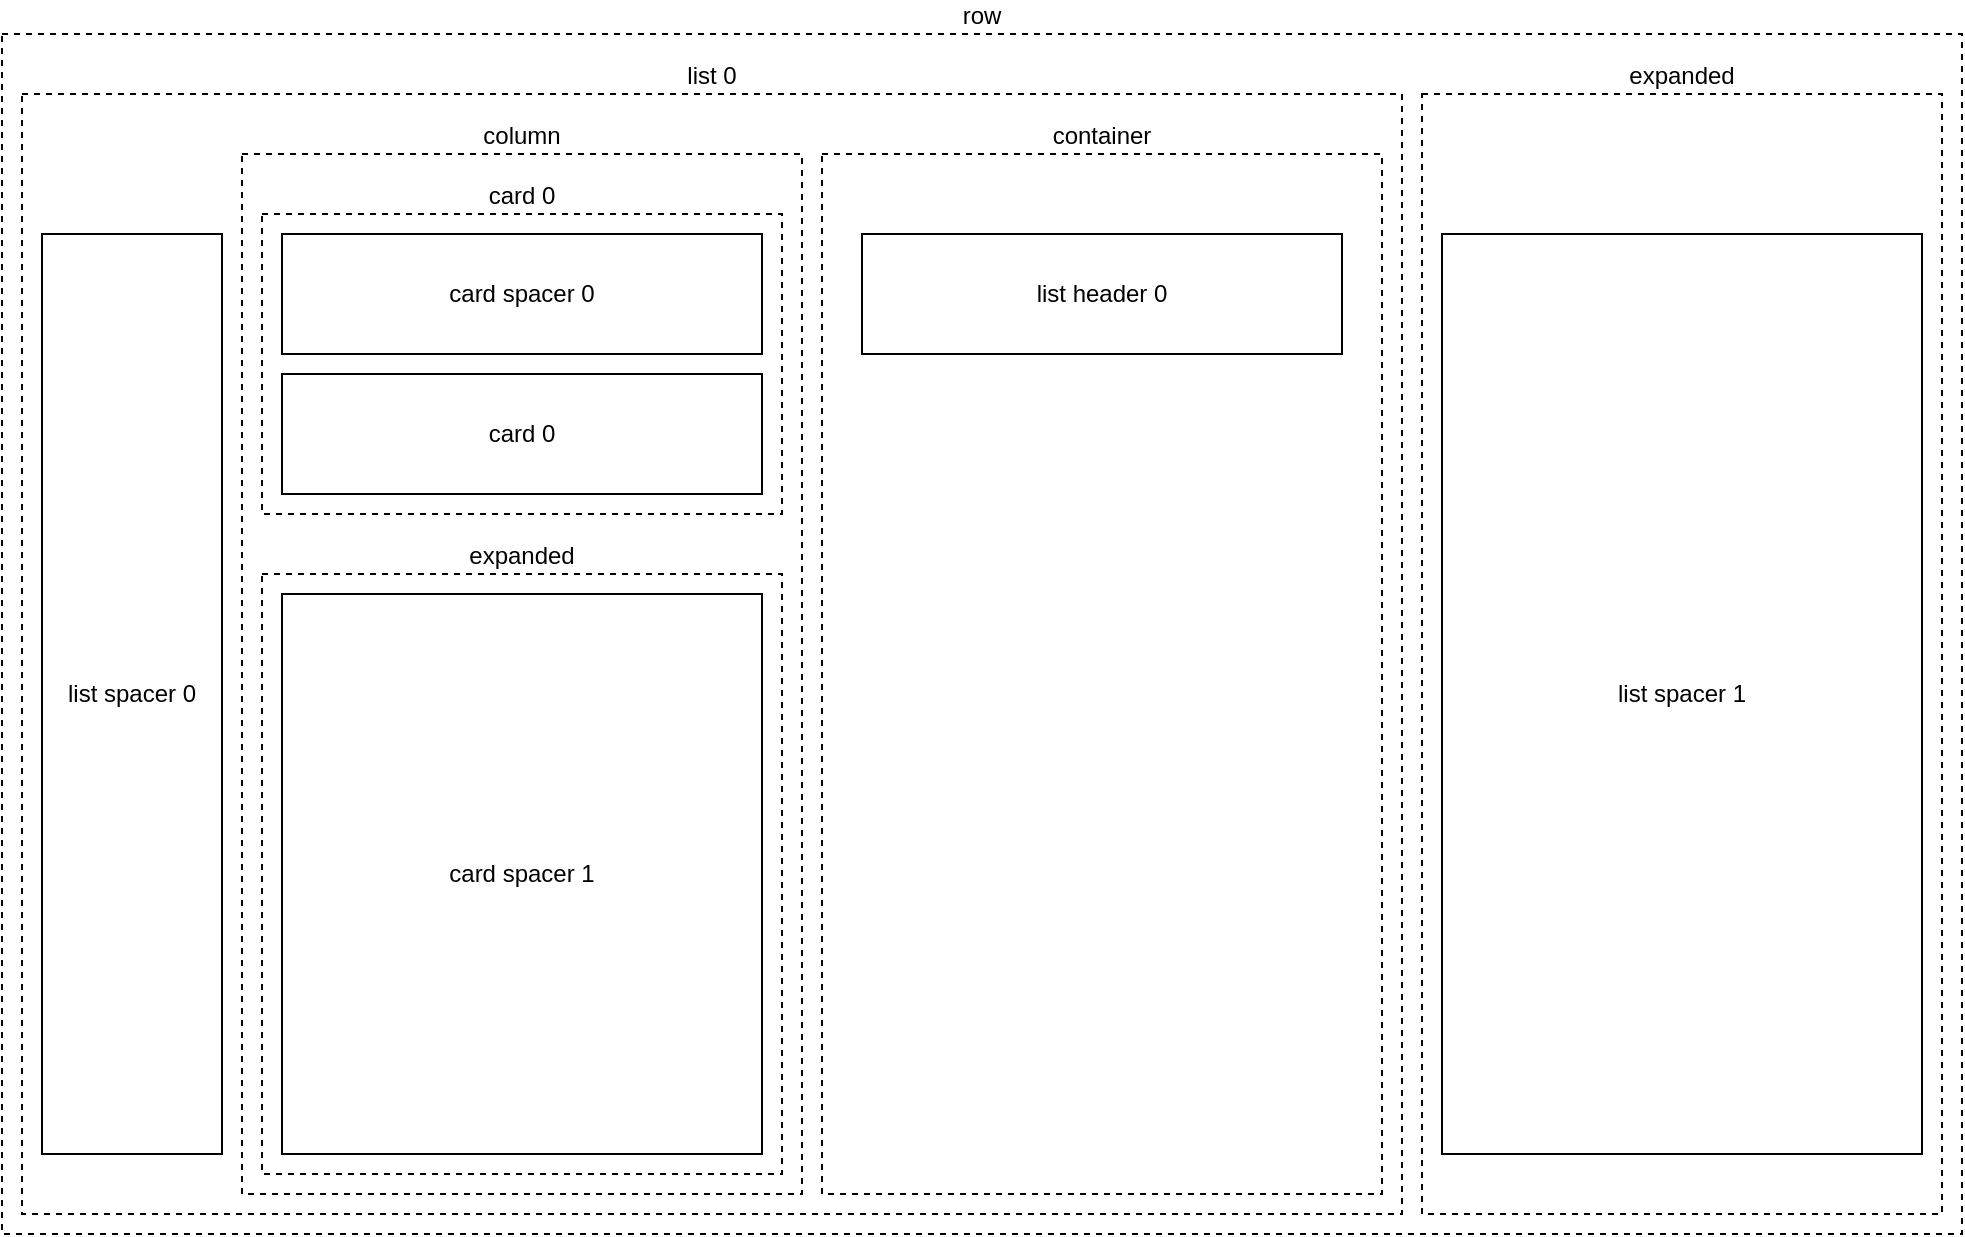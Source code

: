<mxfile version="14.5.1" type="device" pages="4"><diagram id="wFE0QG_FPsp0jaGvCLVb" name="Page-1"><mxGraphModel dx="1038" dy="607" grid="1" gridSize="10" guides="1" tooltips="1" connect="1" arrows="1" fold="1" page="1" pageScale="1" pageWidth="1169" pageHeight="827" math="0" shadow="0"><root><mxCell id="0"/><mxCell id="1" parent="0"/><mxCell id="UCu_XfzdOFjGGNM7UJWu-21" value="row" style="rounded=0;whiteSpace=wrap;html=1;align=center;labelPosition=center;verticalLabelPosition=top;verticalAlign=bottom;dashed=1;" parent="1" vertex="1"><mxGeometry x="40" y="40" width="980" height="600" as="geometry"/></mxCell><mxCell id="UCu_XfzdOFjGGNM7UJWu-23" value="list 0" style="rounded=0;whiteSpace=wrap;html=1;dashed=1;align=center;labelPosition=center;verticalLabelPosition=top;verticalAlign=bottom;" parent="1" vertex="1"><mxGeometry x="50" y="70" width="690" height="560" as="geometry"/></mxCell><mxCell id="UCu_XfzdOFjGGNM7UJWu-4" value="column" style="rounded=0;whiteSpace=wrap;html=1;labelPosition=center;verticalLabelPosition=top;align=center;verticalAlign=bottom;dashed=1;" parent="1" vertex="1"><mxGeometry x="160" y="100" width="280" height="520" as="geometry"/></mxCell><mxCell id="DiwzHdvPPkiPgO_SixfP-7" value="card 0" style="rounded=0;whiteSpace=wrap;html=1;dashed=1;labelPosition=center;verticalLabelPosition=top;align=center;verticalAlign=bottom;" vertex="1" parent="1"><mxGeometry x="170" y="130" width="260" height="150" as="geometry"/></mxCell><mxCell id="UCu_XfzdOFjGGNM7UJWu-14" value="expanded" style="rounded=0;whiteSpace=wrap;html=1;align=center;labelPosition=center;verticalLabelPosition=top;verticalAlign=bottom;dashed=1;" parent="1" vertex="1"><mxGeometry x="170" y="310" width="260" height="300" as="geometry"/></mxCell><mxCell id="UCu_XfzdOFjGGNM7UJWu-17" value="container" style="rounded=0;whiteSpace=wrap;html=1;align=center;labelPosition=center;verticalLabelPosition=top;verticalAlign=bottom;dashed=1;" parent="1" vertex="1"><mxGeometry x="450" y="100" width="280" height="520" as="geometry"/></mxCell><mxCell id="UCu_XfzdOFjGGNM7UJWu-19" value="expanded" style="rounded=0;whiteSpace=wrap;html=1;align=center;labelPosition=center;verticalLabelPosition=top;verticalAlign=bottom;dashed=1;" parent="1" vertex="1"><mxGeometry x="750" y="70" width="260" height="560" as="geometry"/></mxCell><mxCell id="DiwzHdvPPkiPgO_SixfP-1" value="list spacer 0" style="rounded=0;whiteSpace=wrap;html=1;labelPosition=center;verticalLabelPosition=middle;align=center;verticalAlign=middle;" vertex="1" parent="1"><mxGeometry x="60" y="140" width="90" height="460" as="geometry"/></mxCell><mxCell id="DiwzHdvPPkiPgO_SixfP-3" value="card spacer 0" style="rounded=0;whiteSpace=wrap;html=1;labelPosition=center;verticalLabelPosition=middle;align=center;verticalAlign=middle;" vertex="1" parent="1"><mxGeometry x="180" y="140" width="240" height="60" as="geometry"/></mxCell><mxCell id="DiwzHdvPPkiPgO_SixfP-4" value="card 0" style="rounded=0;whiteSpace=wrap;html=1;labelPosition=center;verticalLabelPosition=middle;align=center;verticalAlign=middle;" vertex="1" parent="1"><mxGeometry x="180" y="210" width="240" height="60" as="geometry"/></mxCell><mxCell id="DiwzHdvPPkiPgO_SixfP-8" value="card spacer 1" style="rounded=0;whiteSpace=wrap;html=1;" vertex="1" parent="1"><mxGeometry x="180" y="320" width="240" height="280" as="geometry"/></mxCell><mxCell id="DiwzHdvPPkiPgO_SixfP-9" value="list header 0" style="rounded=0;whiteSpace=wrap;html=1;" vertex="1" parent="1"><mxGeometry x="470" y="140" width="240" height="60" as="geometry"/></mxCell><mxCell id="DiwzHdvPPkiPgO_SixfP-10" value="list spacer 1" style="rounded=0;whiteSpace=wrap;html=1;" vertex="1" parent="1"><mxGeometry x="760" y="140" width="240" height="460" as="geometry"/></mxCell></root></mxGraphModel></diagram><diagram id="g2GQadb_VWvH7rmoyVyf" name="Page-2"><mxGraphModel dx="1024" dy="592" grid="1" gridSize="10" guides="1" tooltips="1" connect="1" arrows="1" fold="1" page="1" pageScale="1" pageWidth="1169" pageHeight="827" math="0" shadow="0"><root><mxCell id="Rcla7vedJANSOx6-ZJg1-0"/><mxCell id="Rcla7vedJANSOx6-ZJg1-1" parent="Rcla7vedJANSOx6-ZJg1-0"/><mxCell id="Rcla7vedJANSOx6-ZJg1-6" value="InteractiveViewer" style="rounded=0;whiteSpace=wrap;html=1;verticalAlign=bottom;align=right;" parent="Rcla7vedJANSOx6-ZJg1-1" vertex="1"><mxGeometry x="40" y="90" width="920" height="480" as="geometry"/></mxCell><mxCell id="Rcla7vedJANSOx6-ZJg1-2" value="Viewport" style="rounded=0;whiteSpace=wrap;html=1;dashed=1;fillColor=none;" parent="Rcla7vedJANSOx6-ZJg1-1" vertex="1"><mxGeometry x="50" y="100" width="520" height="290" as="geometry"/></mxCell><mxCell id="Rcla7vedJANSOx6-ZJg1-3" value="constraints.maxWidth" style="endArrow=classic;startArrow=classic;html=1;" parent="Rcla7vedJANSOx6-ZJg1-1" edge="1"><mxGeometry width="50" height="50" relative="1" as="geometry"><mxPoint x="50" y="120" as="sourcePoint"/><mxPoint x="570" y="120" as="targetPoint"/></mxGeometry></mxCell><mxCell id="Rcla7vedJANSOx6-ZJg1-4" value="constraints.maxHeight" style="endArrow=classic;startArrow=classic;html=1;" parent="Rcla7vedJANSOx6-ZJg1-1" edge="1"><mxGeometry width="50" height="50" relative="1" as="geometry"><mxPoint x="550" y="390" as="sourcePoint"/><mxPoint x="550" y="100" as="targetPoint"/></mxGeometry></mxCell><mxCell id="Rcla7vedJANSOx6-ZJg1-7" value="calculatedMaxWidth" style="endArrow=classic;startArrow=classic;html=1;" parent="Rcla7vedJANSOx6-ZJg1-1" edge="1"><mxGeometry width="50" height="50" relative="1" as="geometry"><mxPoint x="40" y="70" as="sourcePoint"/><mxPoint x="960" y="70" as="targetPoint"/></mxGeometry></mxCell><mxCell id="Rcla7vedJANSOx6-ZJg1-8" value="calculatedMaxHeight" style="endArrow=classic;startArrow=classic;html=1;" parent="Rcla7vedJANSOx6-ZJg1-1" edge="1"><mxGeometry width="50" height="50" relative="1" as="geometry"><mxPoint x="980" y="570" as="sourcePoint"/><mxPoint x="980" y="90" as="targetPoint"/></mxGeometry></mxCell><mxCell id="Rcla7vedJANSOx6-ZJg1-9" value="" style="curved=1;endArrow=open;html=1;entryX=0;entryY=0;entryDx=0;entryDy=0;endFill=0;exitX=0.5;exitY=0;exitDx=0;exitDy=0;" parent="Rcla7vedJANSOx6-ZJg1-1" source="Rcla7vedJANSOx6-ZJg1-10" target="Rcla7vedJANSOx6-ZJg1-6" edge="1"><mxGeometry width="50" height="50" relative="1" as="geometry"><mxPoint x="180" y="420" as="sourcePoint"/><mxPoint x="230" y="370" as="targetPoint"/><Array as="points"><mxPoint x="220" y="290"/><mxPoint x="-30" y="100"/></Array></mxGeometry></mxCell><mxCell id="Rcla7vedJANSOx6-ZJg1-10" value="Translation: (0, 0)" style="text;html=1;strokeColor=none;fillColor=none;align=center;verticalAlign=middle;whiteSpace=wrap;rounded=0;dashed=1;" parent="Rcla7vedJANSOx6-ZJg1-1" vertex="1"><mxGeometry x="110" y="470" width="130" height="20" as="geometry"/></mxCell><mxCell id="Rcla7vedJANSOx6-ZJg1-11" value="Viewport" style="rounded=0;whiteSpace=wrap;html=1;dashed=1;fillColor=none;" parent="Rcla7vedJANSOx6-ZJg1-1" vertex="1"><mxGeometry x="430" y="269" width="520" height="290" as="geometry"/></mxCell><mxCell id="Rcla7vedJANSOx6-ZJg1-12" value="" style="curved=1;endArrow=open;html=1;entryX=0;entryY=0;entryDx=0;entryDy=0;endFill=0;" parent="Rcla7vedJANSOx6-ZJg1-1" source="Rcla7vedJANSOx6-ZJg1-13" target="Rcla7vedJANSOx6-ZJg1-11" edge="1"><mxGeometry width="50" height="50" relative="1" as="geometry"><mxPoint x="610" y="40" as="sourcePoint"/><mxPoint x="700" y="20" as="targetPoint"/><Array as="points"><mxPoint x="730" y="300"/><mxPoint x="500" y="120"/></Array></mxGeometry></mxCell><mxCell id="Rcla7vedJANSOx6-ZJg1-13" value="Translation:&lt;br&gt;(constraints.maxWidth -&amp;nbsp;calculatedMaxWidth,&lt;br&gt;&amp;nbsp;constraints.maxHeight - calculatedMaxHeight)" style="text;html=1;strokeColor=none;fillColor=none;align=left;verticalAlign=middle;whiteSpace=wrap;rounded=0;dashed=1;" parent="Rcla7vedJANSOx6-ZJg1-1" vertex="1"><mxGeometry x="610" y="130" width="310" height="30" as="geometry"/></mxCell><mxCell id="Rcla7vedJANSOx6-ZJg1-16" value="Conditions:&lt;br&gt;1. calculatedMaxHeight &amp;gt; constrains.maxHeight&lt;br&gt;2. calculatedMaxWidth &amp;gt; constraints.maxWidth&lt;br&gt;3. scale = 1:1&lt;br&gt;4. rotation off&lt;br&gt;5. translation applies on InteractiveViewer's child, not Viewport" style="text;html=1;strokeColor=none;fillColor=none;align=left;verticalAlign=top;whiteSpace=wrap;rounded=0;dashed=1;" parent="Rcla7vedJANSOx6-ZJg1-1" vertex="1"><mxGeometry x="130" y="600" width="360" height="20" as="geometry"/></mxCell><mxCell id="Rcla7vedJANSOx6-ZJg1-21" value="" style="group" parent="Rcla7vedJANSOx6-ZJg1-1" vertex="1" connectable="0"><mxGeometry x="440" y="280" width="60" height="40" as="geometry"/></mxCell><mxCell id="Rcla7vedJANSOx6-ZJg1-18" value="" style="rounded=0;whiteSpace=wrap;html=1;dashed=1;fillColor=none;align=left;" parent="Rcla7vedJANSOx6-ZJg1-21" vertex="1"><mxGeometry width="60" height="40" as="geometry"/></mxCell><mxCell id="Rcla7vedJANSOx6-ZJg1-19" value="" style="shape=flexArrow;endArrow=classic;html=1;dashed=1;" parent="Rcla7vedJANSOx6-ZJg1-21" edge="1"><mxGeometry width="50" height="50" relative="1" as="geometry"><mxPoint x="47.5" y="30" as="sourcePoint"/><mxPoint x="12.5" y="10" as="targetPoint"/></mxGeometry></mxCell><mxCell id="Rcla7vedJANSOx6-ZJg1-27" value="" style="group" parent="Rcla7vedJANSOx6-ZJg1-1" vertex="1" connectable="0"><mxGeometry x="440" y="510" width="60" height="40" as="geometry"/></mxCell><mxCell id="Rcla7vedJANSOx6-ZJg1-28" value="" style="rounded=0;whiteSpace=wrap;html=1;dashed=1;fillColor=none;align=left;flipV=1;" parent="Rcla7vedJANSOx6-ZJg1-27" vertex="1"><mxGeometry width="60" height="40" as="geometry"/></mxCell><mxCell id="Rcla7vedJANSOx6-ZJg1-29" value="" style="shape=flexArrow;endArrow=classic;html=1;dashed=1;flipV=1;" parent="Rcla7vedJANSOx6-ZJg1-27" edge="1"><mxGeometry width="50" height="50" relative="1" as="geometry"><mxPoint x="47.5" y="30" as="sourcePoint"/><mxPoint x="12.5" y="10" as="targetPoint"/></mxGeometry></mxCell><mxCell id="Rcla7vedJANSOx6-ZJg1-30" value="" style="group" parent="Rcla7vedJANSOx6-ZJg1-1" vertex="1" connectable="0"><mxGeometry x="880" y="280" width="60" height="40" as="geometry"/></mxCell><mxCell id="Rcla7vedJANSOx6-ZJg1-31" value="" style="rounded=0;whiteSpace=wrap;html=1;dashed=1;fillColor=none;align=left;flipH=1;" parent="Rcla7vedJANSOx6-ZJg1-30" vertex="1"><mxGeometry width="60" height="40" as="geometry"/></mxCell><mxCell id="Rcla7vedJANSOx6-ZJg1-32" value="" style="shape=flexArrow;endArrow=classic;html=1;dashed=1;flipH=1;" parent="Rcla7vedJANSOx6-ZJg1-30" edge="1"><mxGeometry width="50" height="50" relative="1" as="geometry"><mxPoint x="47.5" y="30" as="sourcePoint"/><mxPoint x="12.5" y="10" as="targetPoint"/></mxGeometry></mxCell><mxCell id="Rcla7vedJANSOx6-ZJg1-33" value="" style="group" parent="Rcla7vedJANSOx6-ZJg1-1" vertex="1" connectable="0"><mxGeometry x="880" y="510" width="60" height="40" as="geometry"/></mxCell><mxCell id="Rcla7vedJANSOx6-ZJg1-34" value="" style="rounded=0;whiteSpace=wrap;html=1;dashed=1;fillColor=none;align=left;flipH=1;flipV=1;" parent="Rcla7vedJANSOx6-ZJg1-33" vertex="1"><mxGeometry width="60" height="40" as="geometry"/></mxCell><mxCell id="Rcla7vedJANSOx6-ZJg1-35" value="" style="shape=flexArrow;endArrow=classic;html=1;dashed=1;flipH=1;flipV=1;" parent="Rcla7vedJANSOx6-ZJg1-33" edge="1"><mxGeometry width="50" height="50" relative="1" as="geometry"><mxPoint x="47.5" y="30" as="sourcePoint"/><mxPoint x="12.5" y="10" as="targetPoint"/></mxGeometry></mxCell><mxCell id="Rcla7vedJANSOx6-ZJg1-37" value="" style="group" parent="Rcla7vedJANSOx6-ZJg1-1" vertex="1" connectable="0"><mxGeometry x="510" y="280" width="360" height="40" as="geometry"/></mxCell><mxCell id="Rcla7vedJANSOx6-ZJg1-38" value="" style="rounded=0;whiteSpace=wrap;html=1;dashed=1;fillColor=none;align=left;" parent="Rcla7vedJANSOx6-ZJg1-37" vertex="1"><mxGeometry width="360" height="40" as="geometry"/></mxCell><mxCell id="Rcla7vedJANSOx6-ZJg1-39" value="" style="shape=flexArrow;endArrow=classic;html=1;dashed=1;exitX=0.5;exitY=0.75;exitDx=0;exitDy=0;exitPerimeter=0;" parent="Rcla7vedJANSOx6-ZJg1-37" edge="1"><mxGeometry width="50" height="50" relative="1" as="geometry"><mxPoint x="179.83" y="33" as="sourcePoint"/><mxPoint x="179.83" y="7" as="targetPoint"/></mxGeometry></mxCell><mxCell id="Rcla7vedJANSOx6-ZJg1-41" value="" style="group" parent="Rcla7vedJANSOx6-ZJg1-1" vertex="1" connectable="0"><mxGeometry x="510" y="510" width="360" height="40" as="geometry"/></mxCell><mxCell id="Rcla7vedJANSOx6-ZJg1-42" value="" style="rounded=0;whiteSpace=wrap;html=1;dashed=1;fillColor=none;align=left;flipV=1;" parent="Rcla7vedJANSOx6-ZJg1-41" vertex="1"><mxGeometry width="360" height="40" as="geometry"/></mxCell><mxCell id="Rcla7vedJANSOx6-ZJg1-43" value="" style="shape=flexArrow;endArrow=classic;html=1;dashed=1;exitX=0.5;exitY=0.75;exitDx=0;exitDy=0;exitPerimeter=0;flipV=1;" parent="Rcla7vedJANSOx6-ZJg1-41" edge="1"><mxGeometry width="50" height="50" relative="1" as="geometry"><mxPoint x="179.83" y="33" as="sourcePoint"/><mxPoint x="179.83" y="7" as="targetPoint"/></mxGeometry></mxCell><mxCell id="Rcla7vedJANSOx6-ZJg1-44" value="" style="group" parent="Rcla7vedJANSOx6-ZJg1-1" vertex="1" connectable="0"><mxGeometry x="440" y="330" width="60" height="170" as="geometry"/></mxCell><mxCell id="Rcla7vedJANSOx6-ZJg1-45" value="" style="rounded=0;whiteSpace=wrap;html=1;dashed=1;fillColor=none;align=left;flipV=1;" parent="Rcla7vedJANSOx6-ZJg1-44" vertex="1"><mxGeometry width="60" height="170" as="geometry"/></mxCell><mxCell id="Rcla7vedJANSOx6-ZJg1-46" value="" style="shape=flexArrow;endArrow=classic;html=1;dashed=1;flipV=1;" parent="Rcla7vedJANSOx6-ZJg1-44" edge="1"><mxGeometry width="50" height="50" relative="1" as="geometry"><mxPoint x="55" y="83" as="sourcePoint"/><mxPoint x="5" y="83" as="targetPoint"/></mxGeometry></mxCell><mxCell id="Rcla7vedJANSOx6-ZJg1-48" value="" style="rounded=0;whiteSpace=wrap;html=1;dashed=1;fillColor=none;align=left;flipV=1;flipH=1;" parent="Rcla7vedJANSOx6-ZJg1-1" vertex="1"><mxGeometry x="880" y="330" width="60" height="170" as="geometry"/></mxCell><mxCell id="Rcla7vedJANSOx6-ZJg1-49" value="" style="shape=flexArrow;endArrow=classic;html=1;dashed=1;flipV=1;flipH=1;" parent="Rcla7vedJANSOx6-ZJg1-1" edge="1"><mxGeometry width="50" height="50" relative="1" as="geometry"><mxPoint x="935" y="413.0" as="sourcePoint"/><mxPoint x="885" y="413.0" as="targetPoint"/></mxGeometry></mxCell></root></mxGraphModel></diagram><diagram id="orVPjSyg42c-U5RXhbv0" name="Page-3"><mxGraphModel dx="1024" dy="592" grid="1" gridSize="10" guides="1" tooltips="1" connect="1" arrows="1" fold="1" page="1" pageScale="1" pageWidth="1169" pageHeight="827" math="0" shadow="0"><root><mxCell id="r4okxj3ZVbTniFtrzRwz-0"/><mxCell id="r4okxj3ZVbTniFtrzRwz-1" parent="r4okxj3ZVbTniFtrzRwz-0"/><mxCell id="r4okxj3ZVbTniFtrzRwz-2" value="ViewModel" style="rounded=0;whiteSpace=wrap;html=1;" parent="r4okxj3ZVbTniFtrzRwz-1" vertex="1"><mxGeometry x="615" y="324" width="140" height="70" as="geometry"/></mxCell><mxCell id="r4okxj3ZVbTniFtrzRwz-6" value="" style="group" parent="r4okxj3ZVbTniFtrzRwz-1" vertex="1" connectable="0"><mxGeometry x="885" y="319" width="140" height="80" as="geometry"/></mxCell><mxCell id="r4okxj3ZVbTniFtrzRwz-3" value="" style="rounded=0;whiteSpace=wrap;html=1;" parent="r4okxj3ZVbTniFtrzRwz-6" vertex="1"><mxGeometry width="120" height="60" as="geometry"/></mxCell><mxCell id="r4okxj3ZVbTniFtrzRwz-4" value="" style="rounded=0;whiteSpace=wrap;html=1;" parent="r4okxj3ZVbTniFtrzRwz-6" vertex="1"><mxGeometry x="10" y="10" width="120" height="60" as="geometry"/></mxCell><mxCell id="r4okxj3ZVbTniFtrzRwz-5" value="Widgets" style="rounded=0;whiteSpace=wrap;html=1;" parent="r4okxj3ZVbTniFtrzRwz-6" vertex="1"><mxGeometry x="20" y="20" width="120" height="60" as="geometry"/></mxCell><mxCell id="r4okxj3ZVbTniFtrzRwz-7" value="observes" style="endArrow=classic;html=1;entryX=1;entryY=0.5;entryDx=0;entryDy=0;exitX=0;exitY=0.5;exitDx=0;exitDy=0;dashed=1;" parent="r4okxj3ZVbTniFtrzRwz-1" source="r4okxj3ZVbTniFtrzRwz-4" target="r4okxj3ZVbTniFtrzRwz-2" edge="1"><mxGeometry width="50" height="50" relative="1" as="geometry"><mxPoint x="735" y="504" as="sourcePoint"/><mxPoint x="785" y="454" as="targetPoint"/></mxGeometry></mxCell><mxCell id="r4okxj3ZVbTniFtrzRwz-8" value="StreamController&amp;lt;Action&amp;gt;" style="shape=cylinder3;whiteSpace=wrap;html=1;boundedLbl=1;backgroundOutline=1;size=15;direction=south;" parent="r4okxj3ZVbTniFtrzRwz-1" vertex="1"><mxGeometry x="215" y="694" width="830" height="80" as="geometry"/></mxCell><mxCell id="r4okxj3ZVbTniFtrzRwz-9" value="Controller" style="rounded=0;whiteSpace=wrap;html=1;" parent="r4okxj3ZVbTniFtrzRwz-1" vertex="1"><mxGeometry x="905" y="500" width="120" height="60" as="geometry"/></mxCell><mxCell id="r4okxj3ZVbTniFtrzRwz-10" value="" style="shape=note;whiteSpace=wrap;html=1;backgroundOutline=1;darkOpacity=0.05;size=16;" parent="r4okxj3ZVbTniFtrzRwz-1" vertex="1"><mxGeometry x="945" y="674" width="40" height="60" as="geometry"/></mxCell><mxCell id="r4okxj3ZVbTniFtrzRwz-11" value="emits" style="endArrow=classic;html=1;exitX=0.5;exitY=1;exitDx=0;exitDy=0;entryX=0.5;entryY=0;entryDx=0;entryDy=0;entryPerimeter=0;" parent="r4okxj3ZVbTniFtrzRwz-1" source="r4okxj3ZVbTniFtrzRwz-9" target="r4okxj3ZVbTniFtrzRwz-10" edge="1"><mxGeometry width="50" height="50" relative="1" as="geometry"><mxPoint x="605" y="624" as="sourcePoint"/><mxPoint x="865" y="614" as="targetPoint"/></mxGeometry></mxCell><mxCell id="r4okxj3ZVbTniFtrzRwz-12" value="calls" style="endArrow=classic;html=1;entryX=0.5;entryY=0;entryDx=0;entryDy=0;exitX=0.5;exitY=1;exitDx=0;exitDy=0;" parent="r4okxj3ZVbTniFtrzRwz-1" source="r4okxj3ZVbTniFtrzRwz-5" target="r4okxj3ZVbTniFtrzRwz-9" edge="1"><mxGeometry width="50" height="50" relative="1" as="geometry"><mxPoint x="925" y="434" as="sourcePoint"/><mxPoint x="755" y="484" as="targetPoint"/></mxGeometry></mxCell><mxCell id="r4okxj3ZVbTniFtrzRwz-13" value="" style="shape=note;whiteSpace=wrap;html=1;backgroundOutline=1;darkOpacity=0.05;size=16;" parent="r4okxj3ZVbTniFtrzRwz-1" vertex="1"><mxGeometry x="285" y="674" width="40" height="60" as="geometry"/></mxCell><mxCell id="r4okxj3ZVbTniFtrzRwz-14" value="InMemory" style="rounded=0;whiteSpace=wrap;html=1;" parent="r4okxj3ZVbTniFtrzRwz-1" vertex="1"><mxGeometry x="385" y="309" width="100" height="100" as="geometry"/></mxCell><mxCell id="r4okxj3ZVbTniFtrzRwz-16" value="Persistence" style="rounded=0;whiteSpace=wrap;html=1;" parent="r4okxj3ZVbTniFtrzRwz-1" vertex="1"><mxGeometry x="255" y="309" width="100" height="100" as="geometry"/></mxCell><mxCell id="r4okxj3ZVbTniFtrzRwz-17" value="History" style="rounded=0;whiteSpace=wrap;html=1;" parent="r4okxj3ZVbTniFtrzRwz-1" vertex="1"><mxGeometry x="125" y="309" width="100" height="100" as="geometry"/></mxCell><mxCell id="r4okxj3ZVbTniFtrzRwz-18" value="updates" style="endArrow=classic;html=1;entryX=0;entryY=0.5;entryDx=0;entryDy=0;exitX=1;exitY=0.5;exitDx=0;exitDy=0;" parent="r4okxj3ZVbTniFtrzRwz-1" source="r4okxj3ZVbTniFtrzRwz-14" target="r4okxj3ZVbTniFtrzRwz-2" edge="1"><mxGeometry width="50" height="50" relative="1" as="geometry"><mxPoint x="515" y="484" as="sourcePoint"/><mxPoint x="565" y="434" as="targetPoint"/></mxGeometry></mxCell><mxCell id="r4okxj3ZVbTniFtrzRwz-19" value="listens" style="endArrow=classic;html=1;entryX=0.5;entryY=0;entryDx=0;entryDy=0;entryPerimeter=0;exitX=0.5;exitY=1;exitDx=0;exitDy=0;dashed=1;" parent="r4okxj3ZVbTniFtrzRwz-1" source="r4okxj3ZVbTniFtrzRwz-16" target="r4okxj3ZVbTniFtrzRwz-13" edge="1"><mxGeometry width="50" height="50" relative="1" as="geometry"><mxPoint x="205" y="584" as="sourcePoint"/><mxPoint x="255" y="534" as="targetPoint"/></mxGeometry></mxCell><mxCell id="r4okxj3ZVbTniFtrzRwz-20" value="listens" style="endArrow=classic;html=1;exitX=0.5;exitY=1;exitDx=0;exitDy=0;dashed=1;" parent="r4okxj3ZVbTniFtrzRwz-1" source="r4okxj3ZVbTniFtrzRwz-14" edge="1"><mxGeometry width="50" height="50" relative="1" as="geometry"><mxPoint x="315" y="419" as="sourcePoint"/><mxPoint x="305" y="674" as="targetPoint"/></mxGeometry></mxCell><mxCell id="r4okxj3ZVbTniFtrzRwz-21" value="listens" style="endArrow=classic;html=1;exitX=0.5;exitY=1;exitDx=0;exitDy=0;dashed=1;" parent="r4okxj3ZVbTniFtrzRwz-1" source="r4okxj3ZVbTniFtrzRwz-17" edge="1"><mxGeometry width="50" height="50" relative="1" as="geometry"><mxPoint x="325" y="429" as="sourcePoint"/><mxPoint x="305" y="674" as="targetPoint"/></mxGeometry></mxCell><mxCell id="r4okxj3ZVbTniFtrzRwz-22" value="" style="shape=cylinder3;whiteSpace=wrap;html=1;boundedLbl=1;backgroundOutline=1;size=15;" parent="r4okxj3ZVbTniFtrzRwz-1" vertex="1"><mxGeometry x="275" y="54" width="60" height="80" as="geometry"/></mxCell><mxCell id="r4okxj3ZVbTniFtrzRwz-23" value="" style="shape=cylinder3;whiteSpace=wrap;html=1;boundedLbl=1;backgroundOutline=1;size=15;" parent="r4okxj3ZVbTniFtrzRwz-1" vertex="1"><mxGeometry x="145" y="54" width="60" height="80" as="geometry"/></mxCell><mxCell id="r4okxj3ZVbTniFtrzRwz-25" value="accesses" style="endArrow=classic;html=1;entryX=0.5;entryY=1;entryDx=0;entryDy=0;entryPerimeter=0;exitX=0.5;exitY=0;exitDx=0;exitDy=0;" parent="r4okxj3ZVbTniFtrzRwz-1" source="r4okxj3ZVbTniFtrzRwz-16" target="r4okxj3ZVbTniFtrzRwz-22" edge="1"><mxGeometry width="50" height="50" relative="1" as="geometry"><mxPoint x="225" y="224" as="sourcePoint"/><mxPoint x="275" y="174" as="targetPoint"/></mxGeometry></mxCell><mxCell id="r4okxj3ZVbTniFtrzRwz-26" value="accesses" style="endArrow=classic;html=1;entryX=0.5;entryY=1;entryDx=0;entryDy=0;entryPerimeter=0;exitX=0.5;exitY=0;exitDx=0;exitDy=0;" parent="r4okxj3ZVbTniFtrzRwz-1" source="r4okxj3ZVbTniFtrzRwz-17" target="r4okxj3ZVbTniFtrzRwz-23" edge="1"><mxGeometry width="50" height="50" relative="1" as="geometry"><mxPoint x="315" y="319" as="sourcePoint"/><mxPoint x="315" y="144" as="targetPoint"/></mxGeometry></mxCell><mxCell id="r4okxj3ZVbTniFtrzRwz-27" value="loads" style="endArrow=classic;html=1;exitX=0.75;exitY=0;exitDx=0;exitDy=0;entryX=0.25;entryY=0;entryDx=0;entryDy=0;jumpStyle=none;curved=1;" parent="r4okxj3ZVbTniFtrzRwz-1" source="r4okxj3ZVbTniFtrzRwz-16" target="r4okxj3ZVbTniFtrzRwz-14" edge="1"><mxGeometry x="0.119" y="-8" width="50" height="50" relative="1" as="geometry"><mxPoint x="550" y="180" as="sourcePoint"/><mxPoint x="600" y="130" as="targetPoint"/><Array as="points"><mxPoint x="370" y="280"/></Array><mxPoint as="offset"/></mxGeometry></mxCell><mxCell id="r4okxj3ZVbTniFtrzRwz-28" value="loads" style="endArrow=classic;html=1;exitX=0.75;exitY=0;exitDx=0;exitDy=0;entryX=0.5;entryY=0;entryDx=0;entryDy=0;jumpStyle=none;curved=1;" parent="r4okxj3ZVbTniFtrzRwz-1" source="r4okxj3ZVbTniFtrzRwz-17" target="r4okxj3ZVbTniFtrzRwz-14" edge="1"><mxGeometry x="0.226" y="-36" width="50" height="50" relative="1" as="geometry"><mxPoint x="340" y="319" as="sourcePoint"/><mxPoint x="420" y="319" as="targetPoint"/><Array as="points"><mxPoint x="320" y="200"/></Array><mxPoint x="-1" as="offset"/></mxGeometry></mxCell></root></mxGraphModel></diagram><diagram id="izviT0fzr36eMJOS8FYc" name="Page-5"><mxGraphModel dx="1024" dy="592" grid="1" gridSize="10" guides="1" tooltips="1" connect="1" arrows="1" fold="1" page="1" pageScale="1" pageWidth="1169" pageHeight="827" math="0" shadow="0"><root><mxCell id="DUoJxkSlWna16NS5wVL1-0"/><mxCell id="DUoJxkSlWna16NS5wVL1-1" parent="DUoJxkSlWna16NS5wVL1-0"/><mxCell id="ce1qeLPCrMqj9aV7bjmA-13" value="" style="shape=umlLifeline;participant=umlActor;perimeter=lifelinePerimeter;whiteSpace=wrap;html=1;container=1;collapsible=0;recursiveResize=0;verticalAlign=top;spacingTop=36;outlineConnect=0;" vertex="1" parent="DUoJxkSlWna16NS5wVL1-1"><mxGeometry x="50" y="50" width="20" height="750" as="geometry"/></mxCell><mxCell id="ce1qeLPCrMqj9aV7bjmA-17" value="signIn" style="html=1;verticalAlign=bottom;endArrow=block;" edge="1" parent="ce1qeLPCrMqj9aV7bjmA-13" target="ce1qeLPCrMqj9aV7bjmA-14"><mxGeometry width="80" relative="1" as="geometry"><mxPoint x="10" y="70" as="sourcePoint"/><mxPoint x="160" y="80" as="targetPoint"/></mxGeometry></mxCell><mxCell id="ce1qeLPCrMqj9aV7bjmA-49" value="edit" style="html=1;verticalAlign=bottom;endArrow=block;" edge="1" parent="ce1qeLPCrMqj9aV7bjmA-13" target="ce1qeLPCrMqj9aV7bjmA-16"><mxGeometry width="80" relative="1" as="geometry"><mxPoint x="10" y="360" as="sourcePoint"/><mxPoint x="90" y="360" as="targetPoint"/></mxGeometry></mxCell><mxCell id="ce1qeLPCrMqj9aV7bjmA-14" value=":UserBloc" style="shape=umlLifeline;perimeter=lifelinePerimeter;whiteSpace=wrap;html=1;container=1;collapsible=0;recursiveResize=0;outlineConnect=0;" vertex="1" parent="DUoJxkSlWna16NS5wVL1-1"><mxGeometry x="160" y="50" width="100" height="750" as="geometry"/></mxCell><mxCell id="ce1qeLPCrMqj9aV7bjmA-18" value="" style="html=1;points=[];perimeter=orthogonalPerimeter;" vertex="1" parent="ce1qeLPCrMqj9aV7bjmA-14"><mxGeometry x="45" y="70" width="10" height="80" as="geometry"/></mxCell><mxCell id="ce1qeLPCrMqj9aV7bjmA-19" value="notify" style="html=1;verticalAlign=bottom;endArrow=block;" edge="1" parent="ce1qeLPCrMqj9aV7bjmA-14" target="ce1qeLPCrMqj9aV7bjmA-15"><mxGeometry width="80" relative="1" as="geometry"><mxPoint x="50" y="150" as="sourcePoint"/><mxPoint x="130" y="150" as="targetPoint"/></mxGeometry></mxCell><mxCell id="ce1qeLPCrMqj9aV7bjmA-15" value=":CatalogBloc" style="shape=umlLifeline;perimeter=lifelinePerimeter;whiteSpace=wrap;html=1;container=1;collapsible=0;recursiveResize=0;outlineConnect=0;" vertex="1" parent="DUoJxkSlWna16NS5wVL1-1"><mxGeometry x="320" y="50" width="100" height="750" as="geometry"/></mxCell><mxCell id="ce1qeLPCrMqj9aV7bjmA-42" value="" style="html=1;points=[];perimeter=orthogonalPerimeter;" vertex="1" parent="ce1qeLPCrMqj9aV7bjmA-15"><mxGeometry x="45" y="170" width="10" height="40" as="geometry"/></mxCell><mxCell id="ce1qeLPCrMqj9aV7bjmA-43" value="loadCatalog" style="edgeStyle=orthogonalEdgeStyle;html=1;align=left;spacingLeft=2;endArrow=block;rounded=0;entryX=1;entryY=0;" edge="1" target="ce1qeLPCrMqj9aV7bjmA-42" parent="ce1qeLPCrMqj9aV7bjmA-15"><mxGeometry relative="1" as="geometry"><mxPoint x="45" y="150" as="sourcePoint"/><Array as="points"><mxPoint x="75" y="150"/></Array></mxGeometry></mxCell><mxCell id="ce1qeLPCrMqj9aV7bjmA-45" value="notify" style="html=1;verticalAlign=bottom;endArrow=block;" edge="1" parent="ce1qeLPCrMqj9aV7bjmA-15" target="ce1qeLPCrMqj9aV7bjmA-16"><mxGeometry width="80" relative="1" as="geometry"><mxPoint x="50" y="210" as="sourcePoint"/><mxPoint x="130" y="210" as="targetPoint"/></mxGeometry></mxCell><mxCell id="ce1qeLPCrMqj9aV7bjmA-29" value="" style="html=1;points=[];perimeter=orthogonalPerimeter;" vertex="1" parent="ce1qeLPCrMqj9aV7bjmA-15"><mxGeometry x="45" y="260" width="10" height="40" as="geometry"/></mxCell><mxCell id="ce1qeLPCrMqj9aV7bjmA-57" value="" style="html=1;points=[];perimeter=orthogonalPerimeter;" vertex="1" parent="ce1qeLPCrMqj9aV7bjmA-15"><mxGeometry x="45" y="450" width="10" height="40" as="geometry"/></mxCell><mxCell id="ce1qeLPCrMqj9aV7bjmA-58" value="notify" style="html=1;verticalAlign=bottom;endArrow=block;" edge="1" parent="ce1qeLPCrMqj9aV7bjmA-15" target="ce1qeLPCrMqj9aV7bjmA-16"><mxGeometry width="80" relative="1" as="geometry"><mxPoint x="50" y="300" as="sourcePoint"/><mxPoint x="130" y="300" as="targetPoint"/></mxGeometry></mxCell><mxCell id="ce1qeLPCrMqj9aV7bjmA-59" value="notify" style="html=1;verticalAlign=bottom;endArrow=block;" edge="1" parent="ce1qeLPCrMqj9aV7bjmA-15" target="ce1qeLPCrMqj9aV7bjmA-16"><mxGeometry width="80" relative="1" as="geometry"><mxPoint x="50" y="490" as="sourcePoint"/><mxPoint x="130" y="490" as="targetPoint"/></mxGeometry></mxCell><mxCell id="ce1qeLPCrMqj9aV7bjmA-16" value=":BoardBloc" style="shape=umlLifeline;perimeter=lifelinePerimeter;whiteSpace=wrap;html=1;container=1;collapsible=0;recursiveResize=0;outlineConnect=0;" vertex="1" parent="DUoJxkSlWna16NS5wVL1-1"><mxGeometry x="480" y="50" width="100" height="750" as="geometry"/></mxCell><mxCell id="ce1qeLPCrMqj9aV7bjmA-46" value="" style="html=1;points=[];perimeter=orthogonalPerimeter;" vertex="1" parent="ce1qeLPCrMqj9aV7bjmA-16"><mxGeometry x="45" y="230" width="10" height="40" as="geometry"/></mxCell><mxCell id="ce1qeLPCrMqj9aV7bjmA-47" value="loadBoard" style="edgeStyle=orthogonalEdgeStyle;html=1;align=left;spacingLeft=2;endArrow=block;rounded=0;entryX=1;entryY=0;" edge="1" target="ce1qeLPCrMqj9aV7bjmA-46" parent="ce1qeLPCrMqj9aV7bjmA-16"><mxGeometry relative="1" as="geometry"><mxPoint x="45" y="210" as="sourcePoint"/><Array as="points"><mxPoint x="75" y="210"/></Array></mxGeometry></mxCell><mxCell id="ce1qeLPCrMqj9aV7bjmA-53" value="" style="html=1;points=[];perimeter=orthogonalPerimeter;" vertex="1" parent="ce1qeLPCrMqj9aV7bjmA-16"><mxGeometry x="45" y="360" width="10" height="40" as="geometry"/></mxCell><mxCell id="ce1qeLPCrMqj9aV7bjmA-54" value="" style="html=1;points=[];perimeter=orthogonalPerimeter;" vertex="1" parent="ce1qeLPCrMqj9aV7bjmA-16"><mxGeometry x="45" y="420" width="10" height="40" as="geometry"/></mxCell><mxCell id="ce1qeLPCrMqj9aV7bjmA-55" value="saveBoard" style="edgeStyle=orthogonalEdgeStyle;html=1;align=left;spacingLeft=2;endArrow=block;rounded=0;entryX=1;entryY=0;" edge="1" target="ce1qeLPCrMqj9aV7bjmA-54" parent="ce1qeLPCrMqj9aV7bjmA-16"><mxGeometry relative="1" as="geometry"><mxPoint x="45" y="400" as="sourcePoint"/><Array as="points"><mxPoint x="75" y="400"/></Array></mxGeometry></mxCell><mxCell id="ce1qeLPCrMqj9aV7bjmA-48" value="updateRecent" style="html=1;verticalAlign=bottom;endArrow=block;exitX=-0.02;exitY=0.745;exitDx=0;exitDy=0;exitPerimeter=0;" edge="1" parent="DUoJxkSlWna16NS5wVL1-1" source="ce1qeLPCrMqj9aV7bjmA-46" target="ce1qeLPCrMqj9aV7bjmA-15"><mxGeometry width="80" relative="1" as="geometry"><mxPoint x="250" y="310" as="sourcePoint"/><mxPoint x="330" y="310" as="targetPoint"/></mxGeometry></mxCell><mxCell id="ce1qeLPCrMqj9aV7bjmA-31" value="signOut" style="html=1;verticalAlign=bottom;endArrow=block;" edge="1" parent="DUoJxkSlWna16NS5wVL1-1"><mxGeometry width="80" relative="1" as="geometry"><mxPoint x="60" y="570" as="sourcePoint"/><mxPoint x="209.5" y="570" as="targetPoint"/></mxGeometry></mxCell><mxCell id="ce1qeLPCrMqj9aV7bjmA-32" value="" style="html=1;points=[];perimeter=orthogonalPerimeter;" vertex="1" parent="DUoJxkSlWna16NS5wVL1-1"><mxGeometry x="205" y="570" width="10" height="80" as="geometry"/></mxCell><mxCell id="ce1qeLPCrMqj9aV7bjmA-36" value="notify" style="html=1;verticalAlign=bottom;endArrow=block;" edge="1" parent="DUoJxkSlWna16NS5wVL1-1"><mxGeometry width="80" relative="1" as="geometry"><mxPoint x="210" y="650" as="sourcePoint"/><mxPoint x="369.5" y="650" as="targetPoint"/></mxGeometry></mxCell><mxCell id="ce1qeLPCrMqj9aV7bjmA-37" value="" style="html=1;points=[];perimeter=orthogonalPerimeter;" vertex="1" parent="DUoJxkSlWna16NS5wVL1-1"><mxGeometry x="365" y="670" width="10" height="40" as="geometry"/></mxCell><mxCell id="ce1qeLPCrMqj9aV7bjmA-38" value="unloadCatalog" style="edgeStyle=orthogonalEdgeStyle;html=1;align=left;spacingLeft=2;endArrow=block;rounded=0;entryX=1;entryY=0;" edge="1" target="ce1qeLPCrMqj9aV7bjmA-37" parent="DUoJxkSlWna16NS5wVL1-1"><mxGeometry relative="1" as="geometry"><mxPoint x="365" y="650" as="sourcePoint"/><Array as="points"><mxPoint x="395" y="650"/></Array></mxGeometry></mxCell><mxCell id="ce1qeLPCrMqj9aV7bjmA-39" value="notify" style="html=1;verticalAlign=bottom;endArrow=block;" edge="1" parent="DUoJxkSlWna16NS5wVL1-1"><mxGeometry width="80" relative="1" as="geometry"><mxPoint x="370" y="710" as="sourcePoint"/><mxPoint x="529.5" y="710" as="targetPoint"/></mxGeometry></mxCell><mxCell id="ce1qeLPCrMqj9aV7bjmA-40" value="" style="html=1;points=[];perimeter=orthogonalPerimeter;" vertex="1" parent="DUoJxkSlWna16NS5wVL1-1"><mxGeometry x="525" y="730" width="10" height="40" as="geometry"/></mxCell><mxCell id="ce1qeLPCrMqj9aV7bjmA-41" value="unloadBoard" style="edgeStyle=orthogonalEdgeStyle;html=1;align=left;spacingLeft=2;endArrow=block;rounded=0;entryX=1;entryY=0;" edge="1" target="ce1qeLPCrMqj9aV7bjmA-40" parent="DUoJxkSlWna16NS5wVL1-1"><mxGeometry relative="1" as="geometry"><mxPoint x="525" y="710" as="sourcePoint"/><Array as="points"><mxPoint x="555" y="710"/></Array></mxGeometry></mxCell><mxCell id="ce1qeLPCrMqj9aV7bjmA-56" value="updateEntry" style="html=1;verticalAlign=bottom;endArrow=block;exitX=-0.02;exitY=0.735;exitDx=0;exitDy=0;exitPerimeter=0;" edge="1" parent="DUoJxkSlWna16NS5wVL1-1" source="ce1qeLPCrMqj9aV7bjmA-54" target="ce1qeLPCrMqj9aV7bjmA-15"><mxGeometry width="80" relative="1" as="geometry"><mxPoint x="510" y="500" as="sourcePoint"/><mxPoint x="500" y="530" as="targetPoint"/></mxGeometry></mxCell></root></mxGraphModel></diagram></mxfile>